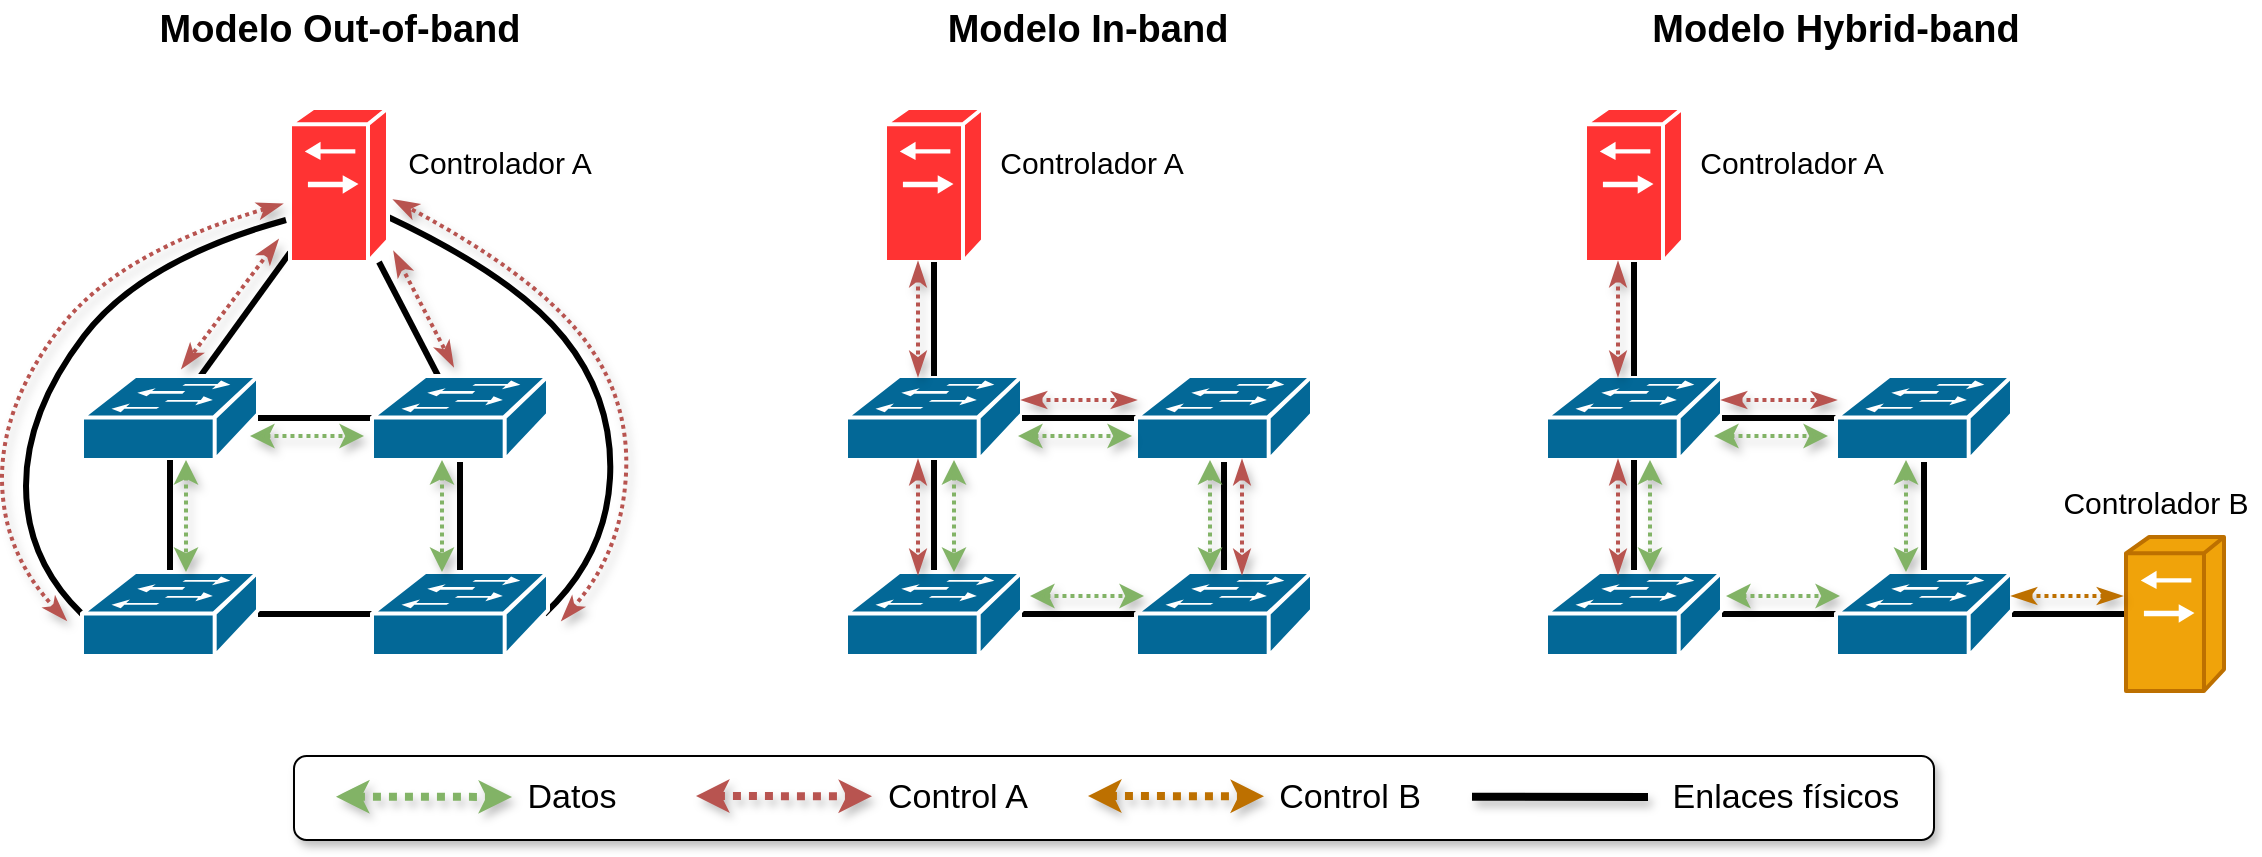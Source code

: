 <mxfile version="27.1.5">
  <diagram name="Página-1" id="8Nr6kVrE9SyybX-va9n5">
    <mxGraphModel dx="1198" dy="771" grid="1" gridSize="2" guides="1" tooltips="1" connect="1" arrows="1" fold="1" page="1" pageScale="1" pageWidth="1169" pageHeight="827" math="0" shadow="0">
      <root>
        <mxCell id="0" />
        <mxCell id="1" parent="0" />
        <mxCell id="tb-QMEyP5C4vBlBFYvXC-48" value="" style="endArrow=none;html=1;rounded=0;strokeWidth=3;" edge="1" parent="1" source="tb-QMEyP5C4vBlBFYvXC-33" target="tb-QMEyP5C4vBlBFYvXC-27">
          <mxGeometry width="50" height="50" relative="1" as="geometry">
            <mxPoint x="1091" y="342.91" as="sourcePoint" />
            <mxPoint x="1034" y="342.91" as="targetPoint" />
          </mxGeometry>
        </mxCell>
        <mxCell id="tb-QMEyP5C4vBlBFYvXC-32" value="" style="endArrow=none;html=1;rounded=0;strokeWidth=3;strokeColor=default;curved=1;exitX=0.98;exitY=0.5;exitDx=0;exitDy=0;exitPerimeter=0;entryX=0.98;entryY=0.701;entryDx=0;entryDy=0;entryPerimeter=0;" edge="1" parent="1" source="tb-QMEyP5C4vBlBFYvXC-8" target="F-6HF-LXUj0dGaGDXy4D-44">
          <mxGeometry width="50" height="50" relative="1" as="geometry">
            <mxPoint x="325.0" y="341" as="sourcePoint" />
            <mxPoint x="221.0" y="136" as="targetPoint" />
            <Array as="points">
              <mxPoint x="331" y="314" />
              <mxPoint x="335" y="236" />
              <mxPoint x="285" y="174" />
            </Array>
          </mxGeometry>
        </mxCell>
        <mxCell id="tb-QMEyP5C4vBlBFYvXC-30" value="" style="endArrow=none;html=1;rounded=0;strokeWidth=3;strokeColor=default;curved=1;exitX=0;exitY=0.5;exitDx=0;exitDy=0;exitPerimeter=0;" edge="1" parent="1" source="tb-QMEyP5C4vBlBFYvXC-7">
          <mxGeometry width="50" height="50" relative="1" as="geometry">
            <mxPoint x="145" y="262" as="sourcePoint" />
            <mxPoint x="171" y="146" as="targetPoint" />
            <Array as="points">
              <mxPoint x="41" y="316" />
              <mxPoint x="41" y="242" />
              <mxPoint x="99" y="166" />
            </Array>
          </mxGeometry>
        </mxCell>
        <mxCell id="tb-QMEyP5C4vBlBFYvXC-28" value="" style="endArrow=none;html=1;rounded=0;strokeWidth=3;" edge="1" parent="1" source="tb-QMEyP5C4vBlBFYvXC-6" target="F-6HF-LXUj0dGaGDXy4D-44">
          <mxGeometry width="50" height="50" relative="1" as="geometry">
            <mxPoint x="240" y="242" as="sourcePoint" />
            <mxPoint x="183" y="242" as="targetPoint" />
          </mxGeometry>
        </mxCell>
        <mxCell id="tb-QMEyP5C4vBlBFYvXC-29" value="" style="endArrow=none;html=1;rounded=0;strokeWidth=3;" edge="1" parent="1" source="F-6HF-LXUj0dGaGDXy4D-14" target="F-6HF-LXUj0dGaGDXy4D-44">
          <mxGeometry width="50" height="50" relative="1" as="geometry">
            <mxPoint x="263" y="253" as="sourcePoint" />
            <mxPoint x="233" y="196" as="targetPoint" />
          </mxGeometry>
        </mxCell>
        <mxCell id="tb-QMEyP5C4vBlBFYvXC-3" value="" style="endArrow=none;html=1;rounded=0;strokeWidth=3;" edge="1" parent="1" source="tb-QMEyP5C4vBlBFYvXC-8" target="tb-QMEyP5C4vBlBFYvXC-7">
          <mxGeometry width="50" height="50" relative="1" as="geometry">
            <mxPoint x="207" y="345" as="sourcePoint" />
            <mxPoint x="161" y="345" as="targetPoint" />
          </mxGeometry>
        </mxCell>
        <mxCell id="F-6HF-LXUj0dGaGDXy4D-44" value="" style="shape=mxgraph.cisco.switches.generic_softswitch;html=1;pointerEvents=1;dashed=0;fillColor=#FF3333;strokeColor=#ffffff;strokeWidth=2;verticalLabelPosition=bottom;verticalAlign=top;align=center;outlineConnect=0;aspect=fixed;" parent="1" vertex="1">
          <mxGeometry x="173" y="90" width="49" height="77" as="geometry" />
        </mxCell>
        <mxCell id="F-6HF-LXUj0dGaGDXy4D-14" value="" style="shape=mxgraph.cisco.switches.workgroup_switch;html=1;pointerEvents=1;dashed=0;fillColor=#036897;strokeColor=#ffffff;strokeWidth=2;verticalLabelPosition=bottom;verticalAlign=top;align=center;outlineConnect=0;aspect=fixed;" parent="1" vertex="1">
          <mxGeometry x="69" y="224" width="88" height="42" as="geometry" />
        </mxCell>
        <mxCell id="F-6HF-LXUj0dGaGDXy4D-12" value="" style="endArrow=none;html=1;rounded=0;strokeWidth=3;" parent="1" edge="1" target="F-6HF-LXUj0dGaGDXy4D-14" source="tb-QMEyP5C4vBlBFYvXC-6">
          <mxGeometry width="50" height="50" relative="1" as="geometry">
            <mxPoint x="207" y="245" as="sourcePoint" />
            <mxPoint x="99" y="246" as="targetPoint" />
          </mxGeometry>
        </mxCell>
        <mxCell id="F-6HF-LXUj0dGaGDXy4D-22" value="&lt;font style=&quot;font-size: 19px;&quot;&gt;&lt;b style=&quot;&quot;&gt;Modelo In-band&lt;/b&gt;&lt;/font&gt;" style="text;html=1;align=center;verticalAlign=middle;whiteSpace=wrap;rounded=0;" parent="1" vertex="1">
          <mxGeometry x="460" y="36" width="224" height="30" as="geometry" />
        </mxCell>
        <mxCell id="tb-QMEyP5C4vBlBFYvXC-4" value="" style="endArrow=none;html=1;rounded=0;strokeWidth=3;" edge="1" parent="1" source="tb-QMEyP5C4vBlBFYvXC-7" target="F-6HF-LXUj0dGaGDXy4D-14">
          <mxGeometry width="50" height="50" relative="1" as="geometry">
            <mxPoint x="113" y="320" as="sourcePoint" />
            <mxPoint x="185" y="346" as="targetPoint" />
          </mxGeometry>
        </mxCell>
        <mxCell id="tb-QMEyP5C4vBlBFYvXC-5" value="" style="endArrow=none;html=1;rounded=0;strokeWidth=3;" edge="1" parent="1" source="tb-QMEyP5C4vBlBFYvXC-8" target="tb-QMEyP5C4vBlBFYvXC-6">
          <mxGeometry width="50" height="50" relative="1" as="geometry">
            <mxPoint x="255.0" y="320" as="sourcePoint" />
            <mxPoint x="255.0" y="270" as="targetPoint" />
          </mxGeometry>
        </mxCell>
        <mxCell id="tb-QMEyP5C4vBlBFYvXC-6" value="" style="shape=mxgraph.cisco.switches.workgroup_switch;html=1;pointerEvents=1;dashed=0;fillColor=#036897;strokeColor=#ffffff;strokeWidth=2;verticalLabelPosition=bottom;verticalAlign=top;align=center;outlineConnect=0;aspect=fixed;" vertex="1" parent="1">
          <mxGeometry x="214" y="224" width="88" height="42" as="geometry" />
        </mxCell>
        <mxCell id="tb-QMEyP5C4vBlBFYvXC-7" value="" style="shape=mxgraph.cisco.switches.workgroup_switch;html=1;pointerEvents=1;dashed=0;fillColor=#036897;strokeColor=#ffffff;strokeWidth=2;verticalLabelPosition=bottom;verticalAlign=top;align=center;outlineConnect=0;aspect=fixed;" vertex="1" parent="1">
          <mxGeometry x="69" y="322" width="88" height="42" as="geometry" />
        </mxCell>
        <mxCell id="tb-QMEyP5C4vBlBFYvXC-8" value="" style="shape=mxgraph.cisco.switches.workgroup_switch;html=1;pointerEvents=1;dashed=0;fillColor=#036897;strokeColor=#ffffff;strokeWidth=2;verticalLabelPosition=bottom;verticalAlign=top;align=center;outlineConnect=0;aspect=fixed;" vertex="1" parent="1">
          <mxGeometry x="214" y="322" width="88" height="42" as="geometry" />
        </mxCell>
        <mxCell id="tb-QMEyP5C4vBlBFYvXC-10" value="" style="endArrow=none;html=1;rounded=0;strokeWidth=3;" edge="1" parent="1" source="tb-QMEyP5C4vBlBFYvXC-18" target="tb-QMEyP5C4vBlBFYvXC-17">
          <mxGeometry width="50" height="50" relative="1" as="geometry">
            <mxPoint x="589" y="345" as="sourcePoint" />
            <mxPoint x="543" y="345" as="targetPoint" />
          </mxGeometry>
        </mxCell>
        <mxCell id="tb-QMEyP5C4vBlBFYvXC-11" value="" style="shape=mxgraph.cisco.switches.generic_softswitch;html=1;pointerEvents=1;dashed=0;fillColor=#FF3333;strokeColor=#ffffff;strokeWidth=2;verticalLabelPosition=bottom;verticalAlign=top;align=center;outlineConnect=0;aspect=fixed;" vertex="1" parent="1">
          <mxGeometry x="470.5" y="90" width="49" height="77" as="geometry" />
        </mxCell>
        <mxCell id="tb-QMEyP5C4vBlBFYvXC-12" value="" style="shape=mxgraph.cisco.switches.workgroup_switch;html=1;pointerEvents=1;dashed=0;fillColor=#036897;strokeColor=#ffffff;strokeWidth=2;verticalLabelPosition=bottom;verticalAlign=top;align=center;outlineConnect=0;aspect=fixed;" vertex="1" parent="1">
          <mxGeometry x="451" y="224" width="88" height="42" as="geometry" />
        </mxCell>
        <mxCell id="tb-QMEyP5C4vBlBFYvXC-13" value="" style="endArrow=none;html=1;rounded=0;strokeWidth=3;" edge="1" parent="1" source="tb-QMEyP5C4vBlBFYvXC-16" target="tb-QMEyP5C4vBlBFYvXC-12">
          <mxGeometry width="50" height="50" relative="1" as="geometry">
            <mxPoint x="589" y="245" as="sourcePoint" />
            <mxPoint x="481" y="246" as="targetPoint" />
          </mxGeometry>
        </mxCell>
        <mxCell id="tb-QMEyP5C4vBlBFYvXC-14" value="" style="endArrow=none;html=1;rounded=0;strokeWidth=3;" edge="1" parent="1" source="tb-QMEyP5C4vBlBFYvXC-17" target="tb-QMEyP5C4vBlBFYvXC-12">
          <mxGeometry width="50" height="50" relative="1" as="geometry">
            <mxPoint x="495" y="320" as="sourcePoint" />
            <mxPoint x="567" y="346" as="targetPoint" />
          </mxGeometry>
        </mxCell>
        <mxCell id="tb-QMEyP5C4vBlBFYvXC-15" value="" style="endArrow=none;html=1;rounded=0;strokeWidth=3;" edge="1" parent="1" source="tb-QMEyP5C4vBlBFYvXC-18" target="tb-QMEyP5C4vBlBFYvXC-16">
          <mxGeometry width="50" height="50" relative="1" as="geometry">
            <mxPoint x="637.0" y="320" as="sourcePoint" />
            <mxPoint x="637.0" y="270" as="targetPoint" />
          </mxGeometry>
        </mxCell>
        <mxCell id="tb-QMEyP5C4vBlBFYvXC-16" value="" style="shape=mxgraph.cisco.switches.workgroup_switch;html=1;pointerEvents=1;dashed=0;fillColor=#036897;strokeColor=#ffffff;strokeWidth=2;verticalLabelPosition=bottom;verticalAlign=top;align=center;outlineConnect=0;aspect=fixed;" vertex="1" parent="1">
          <mxGeometry x="596" y="224" width="88" height="42" as="geometry" />
        </mxCell>
        <mxCell id="tb-QMEyP5C4vBlBFYvXC-17" value="" style="shape=mxgraph.cisco.switches.workgroup_switch;html=1;pointerEvents=1;dashed=0;fillColor=#036897;strokeColor=#ffffff;strokeWidth=2;verticalLabelPosition=bottom;verticalAlign=top;align=center;outlineConnect=0;aspect=fixed;" vertex="1" parent="1">
          <mxGeometry x="451" y="322" width="88" height="42" as="geometry" />
        </mxCell>
        <mxCell id="tb-QMEyP5C4vBlBFYvXC-18" value="" style="shape=mxgraph.cisco.switches.workgroup_switch;html=1;pointerEvents=1;dashed=0;fillColor=#036897;strokeColor=#ffffff;strokeWidth=2;verticalLabelPosition=bottom;verticalAlign=top;align=center;outlineConnect=0;aspect=fixed;" vertex="1" parent="1">
          <mxGeometry x="596" y="322" width="88" height="42" as="geometry" />
        </mxCell>
        <mxCell id="tb-QMEyP5C4vBlBFYvXC-19" value="" style="endArrow=none;html=1;rounded=0;strokeWidth=3;" edge="1" parent="1" source="tb-QMEyP5C4vBlBFYvXC-27" target="tb-QMEyP5C4vBlBFYvXC-26">
          <mxGeometry width="50" height="50" relative="1" as="geometry">
            <mxPoint x="939" y="345" as="sourcePoint" />
            <mxPoint x="893" y="345" as="targetPoint" />
          </mxGeometry>
        </mxCell>
        <mxCell id="tb-QMEyP5C4vBlBFYvXC-20" value="" style="shape=mxgraph.cisco.switches.generic_softswitch;html=1;pointerEvents=1;dashed=0;fillColor=#FF3333;strokeColor=#ffffff;strokeWidth=2;verticalLabelPosition=bottom;verticalAlign=top;align=center;outlineConnect=0;aspect=fixed;" vertex="1" parent="1">
          <mxGeometry x="820.5" y="90" width="49" height="77" as="geometry" />
        </mxCell>
        <mxCell id="tb-QMEyP5C4vBlBFYvXC-21" value="" style="shape=mxgraph.cisco.switches.workgroup_switch;html=1;pointerEvents=1;dashed=0;fillColor=#036897;strokeColor=#ffffff;strokeWidth=2;verticalLabelPosition=bottom;verticalAlign=top;align=center;outlineConnect=0;aspect=fixed;" vertex="1" parent="1">
          <mxGeometry x="801" y="224" width="88" height="42" as="geometry" />
        </mxCell>
        <mxCell id="tb-QMEyP5C4vBlBFYvXC-22" value="" style="endArrow=none;html=1;rounded=0;strokeWidth=3;" edge="1" parent="1" source="tb-QMEyP5C4vBlBFYvXC-25" target="tb-QMEyP5C4vBlBFYvXC-21">
          <mxGeometry width="50" height="50" relative="1" as="geometry">
            <mxPoint x="939" y="245" as="sourcePoint" />
            <mxPoint x="831" y="246" as="targetPoint" />
          </mxGeometry>
        </mxCell>
        <mxCell id="tb-QMEyP5C4vBlBFYvXC-23" value="" style="endArrow=none;html=1;rounded=0;strokeWidth=3;" edge="1" parent="1" source="tb-QMEyP5C4vBlBFYvXC-26" target="tb-QMEyP5C4vBlBFYvXC-21">
          <mxGeometry width="50" height="50" relative="1" as="geometry">
            <mxPoint x="845" y="320" as="sourcePoint" />
            <mxPoint x="917" y="346" as="targetPoint" />
          </mxGeometry>
        </mxCell>
        <mxCell id="tb-QMEyP5C4vBlBFYvXC-24" value="" style="endArrow=none;html=1;rounded=0;strokeWidth=3;" edge="1" parent="1" source="tb-QMEyP5C4vBlBFYvXC-27" target="tb-QMEyP5C4vBlBFYvXC-25">
          <mxGeometry width="50" height="50" relative="1" as="geometry">
            <mxPoint x="987.0" y="320" as="sourcePoint" />
            <mxPoint x="987.0" y="270" as="targetPoint" />
          </mxGeometry>
        </mxCell>
        <mxCell id="tb-QMEyP5C4vBlBFYvXC-25" value="" style="shape=mxgraph.cisco.switches.workgroup_switch;html=1;pointerEvents=1;dashed=0;fillColor=#036897;strokeColor=#ffffff;strokeWidth=2;verticalLabelPosition=bottom;verticalAlign=top;align=center;outlineConnect=0;aspect=fixed;" vertex="1" parent="1">
          <mxGeometry x="946" y="224" width="88" height="42" as="geometry" />
        </mxCell>
        <mxCell id="tb-QMEyP5C4vBlBFYvXC-26" value="" style="shape=mxgraph.cisco.switches.workgroup_switch;html=1;pointerEvents=1;dashed=0;fillColor=#036897;strokeColor=#ffffff;strokeWidth=2;verticalLabelPosition=bottom;verticalAlign=top;align=center;outlineConnect=0;aspect=fixed;" vertex="1" parent="1">
          <mxGeometry x="801" y="322" width="88" height="42" as="geometry" />
        </mxCell>
        <mxCell id="tb-QMEyP5C4vBlBFYvXC-27" value="" style="shape=mxgraph.cisco.switches.workgroup_switch;html=1;pointerEvents=1;dashed=0;fillColor=#036897;strokeColor=#ffffff;strokeWidth=2;verticalLabelPosition=bottom;verticalAlign=top;align=center;outlineConnect=0;aspect=fixed;" vertex="1" parent="1">
          <mxGeometry x="946" y="322" width="88" height="42" as="geometry" />
        </mxCell>
        <mxCell id="tb-QMEyP5C4vBlBFYvXC-33" value="" style="shape=mxgraph.cisco.switches.generic_softswitch;html=1;pointerEvents=1;dashed=0;strokeWidth=2;verticalLabelPosition=bottom;verticalAlign=top;align=center;outlineConnect=0;aspect=fixed;fillStyle=auto;fillColor=#f0a30a;strokeColor=#BD7000;fontColor=#000000;" vertex="1" parent="1">
          <mxGeometry x="1091" y="304.5" width="49" height="77" as="geometry" />
        </mxCell>
        <mxCell id="tb-QMEyP5C4vBlBFYvXC-34" value="" style="endArrow=classic;startArrow=classic;html=1;rounded=0;fillColor=#d5e8d4;strokeColor=#82b366;strokeWidth=2;dashed=1;dashPattern=1 1;shadow=1;" edge="1" parent="1">
          <mxGeometry width="50" height="50" relative="1" as="geometry">
            <mxPoint x="153" y="254" as="sourcePoint" />
            <mxPoint x="210" y="254" as="targetPoint" />
          </mxGeometry>
        </mxCell>
        <mxCell id="tb-QMEyP5C4vBlBFYvXC-36" value="" style="endArrow=classic;startArrow=classic;html=1;rounded=0;fillColor=#d5e8d4;strokeColor=#82b366;strokeWidth=2;dashed=1;dashPattern=1 1;shadow=1;" edge="1" parent="1">
          <mxGeometry width="50" height="50" relative="1" as="geometry">
            <mxPoint x="249.0" y="266" as="sourcePoint" />
            <mxPoint x="249.0" y="322" as="targetPoint" />
          </mxGeometry>
        </mxCell>
        <mxCell id="tb-QMEyP5C4vBlBFYvXC-37" value="" style="endArrow=classic;startArrow=classic;html=1;rounded=0;fillColor=#d5e8d4;strokeColor=#82b366;strokeWidth=2;dashed=1;dashPattern=1 1;shadow=1;" edge="1" parent="1">
          <mxGeometry width="50" height="50" relative="1" as="geometry">
            <mxPoint x="121.0" y="266" as="sourcePoint" />
            <mxPoint x="121.0" y="322" as="targetPoint" />
          </mxGeometry>
        </mxCell>
        <mxCell id="tb-QMEyP5C4vBlBFYvXC-38" value="" style="endArrow=classic;startArrow=classic;html=1;rounded=0;fillColor=#d5e8d4;strokeColor=#82b366;strokeWidth=2;dashed=1;dashPattern=1 1;shadow=1;" edge="1" parent="1">
          <mxGeometry width="50" height="50" relative="1" as="geometry">
            <mxPoint x="537" y="254" as="sourcePoint" />
            <mxPoint x="594" y="254" as="targetPoint" />
          </mxGeometry>
        </mxCell>
        <mxCell id="tb-QMEyP5C4vBlBFYvXC-39" value="" style="endArrow=classic;startArrow=classic;html=1;rounded=0;fillColor=#d5e8d4;strokeColor=#82b366;strokeWidth=2;dashed=1;dashPattern=1 1;shadow=1;" edge="1" parent="1">
          <mxGeometry width="50" height="50" relative="1" as="geometry">
            <mxPoint x="543" y="334" as="sourcePoint" />
            <mxPoint x="600" y="334" as="targetPoint" />
          </mxGeometry>
        </mxCell>
        <mxCell id="tb-QMEyP5C4vBlBFYvXC-40" value="" style="endArrow=classic;startArrow=classic;html=1;rounded=0;fillColor=#d5e8d4;strokeColor=#82b366;strokeWidth=2;dashed=1;dashPattern=1 1;shadow=1;" edge="1" parent="1">
          <mxGeometry width="50" height="50" relative="1" as="geometry">
            <mxPoint x="633.0" y="266" as="sourcePoint" />
            <mxPoint x="633.0" y="322" as="targetPoint" />
          </mxGeometry>
        </mxCell>
        <mxCell id="tb-QMEyP5C4vBlBFYvXC-41" value="" style="endArrow=classic;startArrow=classic;html=1;rounded=0;fillColor=#d5e8d4;strokeColor=#82b366;strokeWidth=2;dashed=1;dashPattern=1 1;shadow=1;" edge="1" parent="1">
          <mxGeometry width="50" height="50" relative="1" as="geometry">
            <mxPoint x="505" y="266" as="sourcePoint" />
            <mxPoint x="505" y="322" as="targetPoint" />
          </mxGeometry>
        </mxCell>
        <mxCell id="tb-QMEyP5C4vBlBFYvXC-42" value="" style="endArrow=classic;startArrow=classic;html=1;rounded=0;fillColor=#d5e8d4;strokeColor=#82b366;strokeWidth=2;dashed=1;dashPattern=1 1;shadow=1;" edge="1" parent="1">
          <mxGeometry width="50" height="50" relative="1" as="geometry">
            <mxPoint x="885" y="254" as="sourcePoint" />
            <mxPoint x="942" y="254" as="targetPoint" />
          </mxGeometry>
        </mxCell>
        <mxCell id="tb-QMEyP5C4vBlBFYvXC-43" value="" style="endArrow=classic;startArrow=classic;html=1;rounded=0;fillColor=#d5e8d4;strokeColor=#82b366;strokeWidth=2;dashed=1;dashPattern=1 1;shadow=1;" edge="1" parent="1">
          <mxGeometry width="50" height="50" relative="1" as="geometry">
            <mxPoint x="891" y="334" as="sourcePoint" />
            <mxPoint x="948" y="334" as="targetPoint" />
          </mxGeometry>
        </mxCell>
        <mxCell id="tb-QMEyP5C4vBlBFYvXC-44" value="" style="endArrow=classic;startArrow=classic;html=1;rounded=0;fillColor=#d5e8d4;strokeColor=#82b366;strokeWidth=2;dashed=1;dashPattern=1 1;shadow=1;" edge="1" parent="1">
          <mxGeometry width="50" height="50" relative="1" as="geometry">
            <mxPoint x="981.0" y="266" as="sourcePoint" />
            <mxPoint x="981.0" y="322" as="targetPoint" />
          </mxGeometry>
        </mxCell>
        <mxCell id="tb-QMEyP5C4vBlBFYvXC-45" value="" style="endArrow=classic;startArrow=classic;html=1;rounded=0;fillColor=#d5e8d4;strokeColor=#82b366;strokeWidth=2;dashed=1;dashPattern=1 1;shadow=1;" edge="1" parent="1">
          <mxGeometry width="50" height="50" relative="1" as="geometry">
            <mxPoint x="853" y="266" as="sourcePoint" />
            <mxPoint x="853" y="322" as="targetPoint" />
          </mxGeometry>
        </mxCell>
        <mxCell id="tb-QMEyP5C4vBlBFYvXC-46" value="" style="endArrow=none;html=1;rounded=0;strokeWidth=3;" edge="1" parent="1" source="tb-QMEyP5C4vBlBFYvXC-12" target="tb-QMEyP5C4vBlBFYvXC-11">
          <mxGeometry width="50" height="50" relative="1" as="geometry">
            <mxPoint x="285" y="255" as="sourcePoint" />
            <mxPoint x="255" y="198" as="targetPoint" />
          </mxGeometry>
        </mxCell>
        <mxCell id="tb-QMEyP5C4vBlBFYvXC-47" value="" style="endArrow=none;html=1;rounded=0;strokeWidth=3;" edge="1" parent="1" source="tb-QMEyP5C4vBlBFYvXC-21" target="tb-QMEyP5C4vBlBFYvXC-20">
          <mxGeometry width="50" height="50" relative="1" as="geometry">
            <mxPoint x="844.47" y="224" as="sourcePoint" />
            <mxPoint x="844.47" y="167" as="targetPoint" />
          </mxGeometry>
        </mxCell>
        <mxCell id="tb-QMEyP5C4vBlBFYvXC-49" value="" style="endArrow=classicThin;startArrow=classicThin;html=1;rounded=0;fillColor=#f8cecc;strokeColor=#b85450;strokeWidth=2;dashed=1;dashPattern=1 1;startFill=1;endFill=1;shadow=1;" edge="1" parent="1">
          <mxGeometry width="50" height="50" relative="1" as="geometry">
            <mxPoint x="167" y="156" as="sourcePoint" />
            <mxPoint x="119" y="220" as="targetPoint" />
          </mxGeometry>
        </mxCell>
        <mxCell id="tb-QMEyP5C4vBlBFYvXC-50" value="" style="endArrow=classicThin;startArrow=classicThin;html=1;rounded=0;fillColor=#f8cecc;strokeColor=#b85450;strokeWidth=2;dashed=1;dashPattern=1 1;startFill=1;endFill=1;shadow=1;" edge="1" parent="1">
          <mxGeometry width="50" height="50" relative="1" as="geometry">
            <mxPoint x="225.004" y="162" as="sourcePoint" />
            <mxPoint x="254.604" y="219" as="targetPoint" />
          </mxGeometry>
        </mxCell>
        <mxCell id="tb-QMEyP5C4vBlBFYvXC-51" value="" style="endArrow=classicThin;html=1;rounded=0;strokeWidth=2;strokeColor=#b85450;curved=1;dashed=1;dashPattern=1 1;fillColor=#f8cecc;startArrow=classicThin;startFill=1;endFill=1;shadow=1;" edge="1" parent="1">
          <mxGeometry width="50" height="50" relative="1" as="geometry">
            <mxPoint x="61" y="346" as="sourcePoint" />
            <mxPoint x="169" y="138" as="targetPoint" />
            <Array as="points">
              <mxPoint x="29" y="312" />
              <mxPoint x="29" y="238" />
              <mxPoint x="87" y="162" />
            </Array>
          </mxGeometry>
        </mxCell>
        <mxCell id="tb-QMEyP5C4vBlBFYvXC-52" value="" style="endArrow=classicThin;html=1;rounded=0;strokeWidth=2;strokeColor=#b85450;curved=1;fillColor=#f8cecc;dashed=1;dashPattern=1 1;startArrow=classicThin;startFill=1;endFill=1;shadow=1;" edge="1" parent="1">
          <mxGeometry width="50" height="50" relative="1" as="geometry">
            <mxPoint x="309" y="346" as="sourcePoint" />
            <mxPoint x="225" y="136" as="targetPoint" />
            <Array as="points">
              <mxPoint x="339" y="312" />
              <mxPoint x="343" y="234" />
              <mxPoint x="293" y="172" />
            </Array>
          </mxGeometry>
        </mxCell>
        <mxCell id="tb-QMEyP5C4vBlBFYvXC-53" value="" style="endArrow=classicThin;startArrow=classicThin;html=1;rounded=0;fillColor=#f8cecc;strokeColor=#b85450;strokeWidth=2;dashed=1;dashPattern=1 1;startFill=1;endFill=1;shadow=1;" edge="1" parent="1">
          <mxGeometry width="50" height="50" relative="1" as="geometry">
            <mxPoint x="487" y="167" as="sourcePoint" />
            <mxPoint x="487" y="224" as="targetPoint" />
          </mxGeometry>
        </mxCell>
        <mxCell id="tb-QMEyP5C4vBlBFYvXC-54" value="" style="endArrow=classicThin;startArrow=classicThin;html=1;rounded=0;fillColor=#f8cecc;strokeColor=#b85450;strokeWidth=2;dashed=1;dashPattern=1 1;startFill=1;endFill=1;shadow=1;" edge="1" parent="1">
          <mxGeometry width="50" height="50" relative="1" as="geometry">
            <mxPoint x="487" y="266" as="sourcePoint" />
            <mxPoint x="487" y="323" as="targetPoint" />
          </mxGeometry>
        </mxCell>
        <mxCell id="tb-QMEyP5C4vBlBFYvXC-55" value="" style="endArrow=classicThin;startArrow=classicThin;html=1;rounded=0;fillColor=#f8cecc;strokeColor=#b85450;strokeWidth=2;dashed=1;dashPattern=1 1;startFill=1;endFill=1;shadow=1;" edge="1" parent="1">
          <mxGeometry width="50" height="50" relative="1" as="geometry">
            <mxPoint x="649" y="266" as="sourcePoint" />
            <mxPoint x="649" y="323" as="targetPoint" />
          </mxGeometry>
        </mxCell>
        <mxCell id="tb-QMEyP5C4vBlBFYvXC-56" value="" style="endArrow=classicThin;startArrow=classicThin;html=1;rounded=0;fillColor=#f8cecc;strokeColor=#b85450;strokeWidth=2;dashed=1;dashPattern=1 1;startFill=1;endFill=1;shadow=1;" edge="1" parent="1">
          <mxGeometry width="50" height="50" relative="1" as="geometry">
            <mxPoint x="539.0" y="236.0" as="sourcePoint" />
            <mxPoint x="596.0" y="236.0" as="targetPoint" />
          </mxGeometry>
        </mxCell>
        <mxCell id="tb-QMEyP5C4vBlBFYvXC-57" value="" style="endArrow=classicThin;startArrow=classicThin;html=1;rounded=0;fillColor=#f8cecc;strokeColor=#b85450;strokeWidth=2;dashed=1;dashPattern=1 1;startFill=1;endFill=1;shadow=1;" edge="1" parent="1">
          <mxGeometry width="50" height="50" relative="1" as="geometry">
            <mxPoint x="837" y="167" as="sourcePoint" />
            <mxPoint x="837" y="224" as="targetPoint" />
          </mxGeometry>
        </mxCell>
        <mxCell id="tb-QMEyP5C4vBlBFYvXC-58" value="" style="endArrow=classicThin;startArrow=classicThin;html=1;rounded=0;fillColor=#f8cecc;strokeColor=#b85450;strokeWidth=2;dashed=1;dashPattern=1 1;startFill=1;endFill=1;shadow=1;" edge="1" parent="1">
          <mxGeometry width="50" height="50" relative="1" as="geometry">
            <mxPoint x="837" y="266" as="sourcePoint" />
            <mxPoint x="837" y="323" as="targetPoint" />
          </mxGeometry>
        </mxCell>
        <mxCell id="tb-QMEyP5C4vBlBFYvXC-59" value="" style="endArrow=classicThin;startArrow=classicThin;html=1;rounded=0;fillColor=#f8cecc;strokeColor=#b85450;strokeWidth=2;dashed=1;dashPattern=1 1;startFill=1;endFill=1;shadow=1;" edge="1" parent="1">
          <mxGeometry width="50" height="50" relative="1" as="geometry">
            <mxPoint x="889.0" y="236.0" as="sourcePoint" />
            <mxPoint x="946.0" y="236.0" as="targetPoint" />
          </mxGeometry>
        </mxCell>
        <mxCell id="tb-QMEyP5C4vBlBFYvXC-60" value="" style="endArrow=classicThin;startArrow=classicThin;html=1;rounded=0;fillColor=#f0a30a;strokeColor=#BD7000;strokeWidth=2;dashed=1;dashPattern=1 1;startFill=1;endFill=1;shadow=1;" edge="1" parent="1">
          <mxGeometry width="50" height="50" relative="1" as="geometry">
            <mxPoint x="1034" y="334" as="sourcePoint" />
            <mxPoint x="1089" y="334" as="targetPoint" />
          </mxGeometry>
        </mxCell>
        <mxCell id="tb-QMEyP5C4vBlBFYvXC-62" value="&lt;font style=&quot;font-size: 19px;&quot;&gt;&lt;b style=&quot;&quot;&gt;Modelo Out-of-band&lt;/b&gt;&lt;/font&gt;" style="text;html=1;align=center;verticalAlign=middle;whiteSpace=wrap;rounded=0;" vertex="1" parent="1">
          <mxGeometry x="85.5" y="36" width="224" height="30" as="geometry" />
        </mxCell>
        <mxCell id="tb-QMEyP5C4vBlBFYvXC-63" value="&lt;font style=&quot;font-size: 19px;&quot;&gt;&lt;b style=&quot;&quot;&gt;Modelo Hybrid&lt;/b&gt;&lt;b style=&quot;&quot;&gt;-band&lt;/b&gt;&lt;/font&gt;" style="text;html=1;align=center;verticalAlign=middle;whiteSpace=wrap;rounded=0;" vertex="1" parent="1">
          <mxGeometry x="834" y="36" width="224" height="30" as="geometry" />
        </mxCell>
        <mxCell id="tb-QMEyP5C4vBlBFYvXC-64" value="" style="rounded=1;whiteSpace=wrap;html=1;shadow=1;" vertex="1" parent="1">
          <mxGeometry x="175" y="414" width="820" height="42" as="geometry" />
        </mxCell>
        <mxCell id="tb-QMEyP5C4vBlBFYvXC-35" value="" style="endArrow=classic;startArrow=classic;html=1;rounded=0;fillColor=#d5e8d4;strokeColor=#82b366;strokeWidth=4;dashed=1;dashPattern=1 1;startSize=4;endSize=4;shadow=1;" edge="1" parent="1">
          <mxGeometry width="50" height="50" relative="1" as="geometry">
            <mxPoint x="196" y="434.33" as="sourcePoint" />
            <mxPoint x="284" y="434.47" as="targetPoint" />
          </mxGeometry>
        </mxCell>
        <mxCell id="tb-QMEyP5C4vBlBFYvXC-65" value="&lt;font style=&quot;font-size: 17px;&quot;&gt;Datos&lt;/font&gt;" style="text;html=1;align=center;verticalAlign=middle;whiteSpace=wrap;rounded=0;" vertex="1" parent="1">
          <mxGeometry x="284" y="420" width="60" height="30" as="geometry" />
        </mxCell>
        <mxCell id="tb-QMEyP5C4vBlBFYvXC-66" value="" style="endArrow=classic;startArrow=classic;html=1;rounded=0;fillColor=#f8cecc;strokeColor=#b85450;strokeWidth=4;dashed=1;dashPattern=1 1;startSize=4;endSize=4;shadow=1;" edge="1" parent="1">
          <mxGeometry width="50" height="50" relative="1" as="geometry">
            <mxPoint x="376" y="434" as="sourcePoint" />
            <mxPoint x="464" y="434.14" as="targetPoint" />
          </mxGeometry>
        </mxCell>
        <mxCell id="tb-QMEyP5C4vBlBFYvXC-67" value="&lt;font style=&quot;font-size: 17px;&quot;&gt;Control A&lt;/font&gt;" style="text;html=1;align=center;verticalAlign=middle;whiteSpace=wrap;rounded=0;" vertex="1" parent="1">
          <mxGeometry x="470" y="420" width="74" height="30" as="geometry" />
        </mxCell>
        <mxCell id="tb-QMEyP5C4vBlBFYvXC-68" value="" style="endArrow=classic;startArrow=classic;html=1;rounded=0;fillColor=#f0a30a;strokeColor=#BD7000;strokeWidth=4;dashed=1;dashPattern=1 1;startSize=4;endSize=4;shadow=1;" edge="1" parent="1">
          <mxGeometry width="50" height="50" relative="1" as="geometry">
            <mxPoint x="572" y="434" as="sourcePoint" />
            <mxPoint x="660" y="434.14" as="targetPoint" />
          </mxGeometry>
        </mxCell>
        <mxCell id="tb-QMEyP5C4vBlBFYvXC-69" value="&lt;font style=&quot;font-size: 17px;&quot;&gt;Control B&lt;/font&gt;" style="text;html=1;align=center;verticalAlign=middle;whiteSpace=wrap;rounded=0;" vertex="1" parent="1">
          <mxGeometry x="666" y="420" width="74" height="30" as="geometry" />
        </mxCell>
        <mxCell id="tb-QMEyP5C4vBlBFYvXC-70" value="" style="endArrow=none;startArrow=none;html=1;rounded=0;fillColor=#f0a30a;strokeColor=#000000;strokeWidth=4;startSize=4;endSize=4;shadow=1;startFill=0;" edge="1" parent="1">
          <mxGeometry width="50" height="50" relative="1" as="geometry">
            <mxPoint x="764" y="434.33" as="sourcePoint" />
            <mxPoint x="852" y="434.47" as="targetPoint" />
          </mxGeometry>
        </mxCell>
        <mxCell id="tb-QMEyP5C4vBlBFYvXC-71" value="&lt;font style=&quot;font-size: 17px;&quot;&gt;Enlaces físicos&lt;/font&gt;" style="text;html=1;align=center;verticalAlign=middle;whiteSpace=wrap;rounded=0;" vertex="1" parent="1">
          <mxGeometry x="856" y="420" width="130" height="30" as="geometry" />
        </mxCell>
        <mxCell id="tb-QMEyP5C4vBlBFYvXC-73" value="&lt;font style=&quot;font-size: 15px;&quot;&gt;Controlador A&lt;/font&gt;" style="text;html=1;align=center;verticalAlign=middle;whiteSpace=wrap;rounded=0;" vertex="1" parent="1">
          <mxGeometry x="226" y="102" width="104" height="30" as="geometry" />
        </mxCell>
        <mxCell id="tb-QMEyP5C4vBlBFYvXC-76" value="&lt;font style=&quot;font-size: 15px;&quot;&gt;Controlador B&lt;/font&gt;" style="text;html=1;align=center;verticalAlign=middle;whiteSpace=wrap;rounded=0;" vertex="1" parent="1">
          <mxGeometry x="1054" y="272" width="104" height="30" as="geometry" />
        </mxCell>
        <mxCell id="tb-QMEyP5C4vBlBFYvXC-77" value="&lt;font style=&quot;font-size: 15px;&quot;&gt;Controlador A&lt;/font&gt;" style="text;html=1;align=center;verticalAlign=middle;whiteSpace=wrap;rounded=0;" vertex="1" parent="1">
          <mxGeometry x="522" y="102" width="104" height="30" as="geometry" />
        </mxCell>
        <mxCell id="tb-QMEyP5C4vBlBFYvXC-78" value="&lt;font style=&quot;font-size: 15px;&quot;&gt;Controlador A&lt;/font&gt;" style="text;html=1;align=center;verticalAlign=middle;whiteSpace=wrap;rounded=0;" vertex="1" parent="1">
          <mxGeometry x="872" y="102" width="104" height="30" as="geometry" />
        </mxCell>
      </root>
    </mxGraphModel>
  </diagram>
</mxfile>
